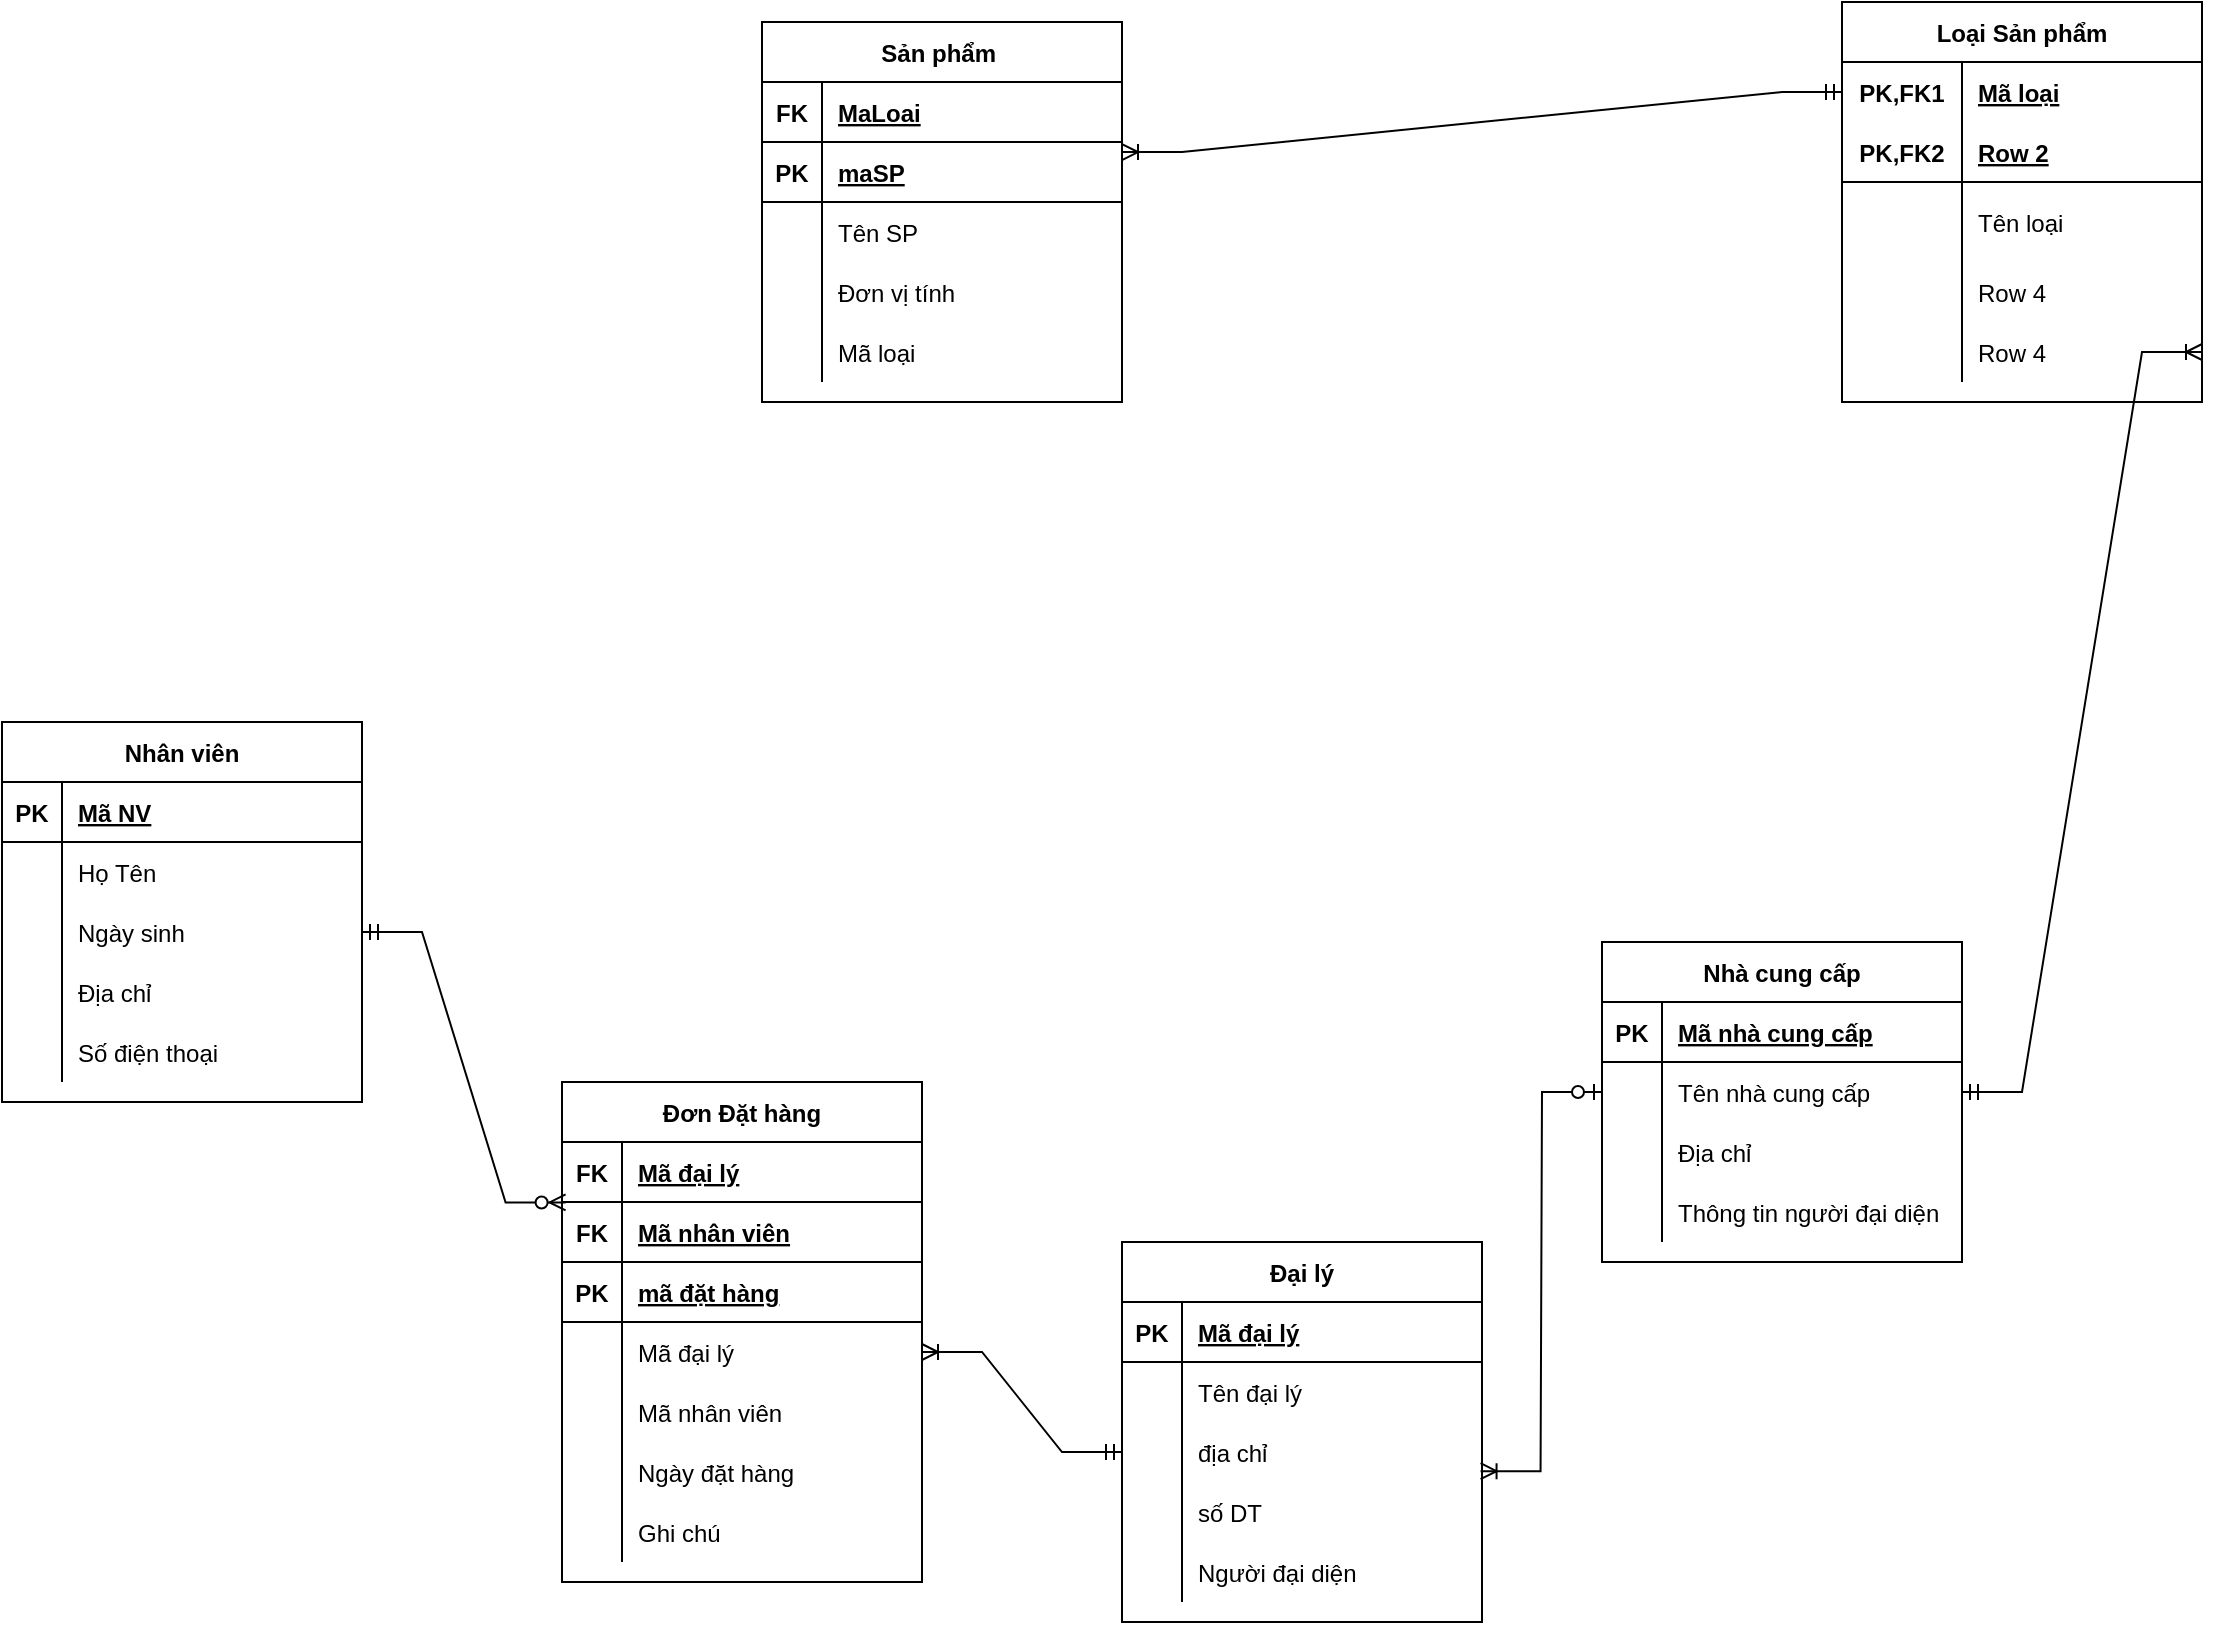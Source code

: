 <mxfile version="20.5.1" type="device"><diagram id="R2lEEEUBdFMjLlhIrx00" name="Page-1"><mxGraphModel dx="2071" dy="644" grid="1" gridSize="10" guides="1" tooltips="1" connect="1" arrows="1" fold="1" page="1" pageScale="1" pageWidth="850" pageHeight="1100" math="0" shadow="0" extFonts="Permanent Marker^https://fonts.googleapis.com/css?family=Permanent+Marker"><root><mxCell id="0"/><mxCell id="1" parent="0"/><mxCell id="mZVtKFO4BWT2HomTSNRm-1" value="Sản phẩm " style="shape=table;startSize=30;container=1;collapsible=1;childLayout=tableLayout;fixedRows=1;rowLines=0;fontStyle=1;align=center;resizeLast=1;" vertex="1" parent="1"><mxGeometry x="30" y="50" width="180" height="190" as="geometry"/></mxCell><mxCell id="mZVtKFO4BWT2HomTSNRm-43" style="shape=tableRow;horizontal=0;startSize=0;swimlaneHead=0;swimlaneBody=0;fillColor=none;collapsible=0;dropTarget=0;points=[[0,0.5],[1,0.5]];portConstraint=eastwest;top=0;left=0;right=0;bottom=1;" vertex="1" parent="mZVtKFO4BWT2HomTSNRm-1"><mxGeometry y="30" width="180" height="30" as="geometry"/></mxCell><mxCell id="mZVtKFO4BWT2HomTSNRm-44" value="FK" style="shape=partialRectangle;connectable=0;fillColor=none;top=0;left=0;bottom=0;right=0;fontStyle=1;overflow=hidden;" vertex="1" parent="mZVtKFO4BWT2HomTSNRm-43"><mxGeometry width="30" height="30" as="geometry"><mxRectangle width="30" height="30" as="alternateBounds"/></mxGeometry></mxCell><mxCell id="mZVtKFO4BWT2HomTSNRm-45" value="MaLoai" style="shape=partialRectangle;connectable=0;fillColor=none;top=0;left=0;bottom=0;right=0;align=left;spacingLeft=6;fontStyle=5;overflow=hidden;" vertex="1" parent="mZVtKFO4BWT2HomTSNRm-43"><mxGeometry x="30" width="150" height="30" as="geometry"><mxRectangle width="150" height="30" as="alternateBounds"/></mxGeometry></mxCell><mxCell id="mZVtKFO4BWT2HomTSNRm-2" value="" style="shape=tableRow;horizontal=0;startSize=0;swimlaneHead=0;swimlaneBody=0;fillColor=none;collapsible=0;dropTarget=0;points=[[0,0.5],[1,0.5]];portConstraint=eastwest;top=0;left=0;right=0;bottom=1;" vertex="1" parent="mZVtKFO4BWT2HomTSNRm-1"><mxGeometry y="60" width="180" height="30" as="geometry"/></mxCell><mxCell id="mZVtKFO4BWT2HomTSNRm-3" value="PK" style="shape=partialRectangle;connectable=0;fillColor=none;top=0;left=0;bottom=0;right=0;fontStyle=1;overflow=hidden;" vertex="1" parent="mZVtKFO4BWT2HomTSNRm-2"><mxGeometry width="30" height="30" as="geometry"><mxRectangle width="30" height="30" as="alternateBounds"/></mxGeometry></mxCell><mxCell id="mZVtKFO4BWT2HomTSNRm-4" value="maSP" style="shape=partialRectangle;connectable=0;fillColor=none;top=0;left=0;bottom=0;right=0;align=left;spacingLeft=6;fontStyle=5;overflow=hidden;" vertex="1" parent="mZVtKFO4BWT2HomTSNRm-2"><mxGeometry x="30" width="150" height="30" as="geometry"><mxRectangle width="150" height="30" as="alternateBounds"/></mxGeometry></mxCell><mxCell id="mZVtKFO4BWT2HomTSNRm-5" value="" style="shape=tableRow;horizontal=0;startSize=0;swimlaneHead=0;swimlaneBody=0;fillColor=none;collapsible=0;dropTarget=0;points=[[0,0.5],[1,0.5]];portConstraint=eastwest;top=0;left=0;right=0;bottom=0;" vertex="1" parent="mZVtKFO4BWT2HomTSNRm-1"><mxGeometry y="90" width="180" height="30" as="geometry"/></mxCell><mxCell id="mZVtKFO4BWT2HomTSNRm-6" value="" style="shape=partialRectangle;connectable=0;fillColor=none;top=0;left=0;bottom=0;right=0;editable=1;overflow=hidden;" vertex="1" parent="mZVtKFO4BWT2HomTSNRm-5"><mxGeometry width="30" height="30" as="geometry"><mxRectangle width="30" height="30" as="alternateBounds"/></mxGeometry></mxCell><mxCell id="mZVtKFO4BWT2HomTSNRm-7" value="Tên SP" style="shape=partialRectangle;connectable=0;fillColor=none;top=0;left=0;bottom=0;right=0;align=left;spacingLeft=6;overflow=hidden;" vertex="1" parent="mZVtKFO4BWT2HomTSNRm-5"><mxGeometry x="30" width="150" height="30" as="geometry"><mxRectangle width="150" height="30" as="alternateBounds"/></mxGeometry></mxCell><mxCell id="mZVtKFO4BWT2HomTSNRm-8" value="" style="shape=tableRow;horizontal=0;startSize=0;swimlaneHead=0;swimlaneBody=0;fillColor=none;collapsible=0;dropTarget=0;points=[[0,0.5],[1,0.5]];portConstraint=eastwest;top=0;left=0;right=0;bottom=0;" vertex="1" parent="mZVtKFO4BWT2HomTSNRm-1"><mxGeometry y="120" width="180" height="30" as="geometry"/></mxCell><mxCell id="mZVtKFO4BWT2HomTSNRm-9" value="" style="shape=partialRectangle;connectable=0;fillColor=none;top=0;left=0;bottom=0;right=0;editable=1;overflow=hidden;" vertex="1" parent="mZVtKFO4BWT2HomTSNRm-8"><mxGeometry width="30" height="30" as="geometry"><mxRectangle width="30" height="30" as="alternateBounds"/></mxGeometry></mxCell><mxCell id="mZVtKFO4BWT2HomTSNRm-10" value="Đơn vị tính" style="shape=partialRectangle;connectable=0;fillColor=none;top=0;left=0;bottom=0;right=0;align=left;spacingLeft=6;overflow=hidden;" vertex="1" parent="mZVtKFO4BWT2HomTSNRm-8"><mxGeometry x="30" width="150" height="30" as="geometry"><mxRectangle width="150" height="30" as="alternateBounds"/></mxGeometry></mxCell><mxCell id="mZVtKFO4BWT2HomTSNRm-11" value="" style="shape=tableRow;horizontal=0;startSize=0;swimlaneHead=0;swimlaneBody=0;fillColor=none;collapsible=0;dropTarget=0;points=[[0,0.5],[1,0.5]];portConstraint=eastwest;top=0;left=0;right=0;bottom=0;" vertex="1" parent="mZVtKFO4BWT2HomTSNRm-1"><mxGeometry y="150" width="180" height="30" as="geometry"/></mxCell><mxCell id="mZVtKFO4BWT2HomTSNRm-12" value="" style="shape=partialRectangle;connectable=0;fillColor=none;top=0;left=0;bottom=0;right=0;editable=1;overflow=hidden;" vertex="1" parent="mZVtKFO4BWT2HomTSNRm-11"><mxGeometry width="30" height="30" as="geometry"><mxRectangle width="30" height="30" as="alternateBounds"/></mxGeometry></mxCell><mxCell id="mZVtKFO4BWT2HomTSNRm-13" value="Mã loại" style="shape=partialRectangle;connectable=0;fillColor=none;top=0;left=0;bottom=0;right=0;align=left;spacingLeft=6;overflow=hidden;" vertex="1" parent="mZVtKFO4BWT2HomTSNRm-11"><mxGeometry x="30" width="150" height="30" as="geometry"><mxRectangle width="150" height="30" as="alternateBounds"/></mxGeometry></mxCell><mxCell id="mZVtKFO4BWT2HomTSNRm-14" value="Loại Sản phẩm" style="shape=table;startSize=30;container=1;collapsible=1;childLayout=tableLayout;fixedRows=1;rowLines=0;fontStyle=1;align=center;resizeLast=1;" vertex="1" parent="1"><mxGeometry x="570" y="40" width="180" height="200" as="geometry"/></mxCell><mxCell id="mZVtKFO4BWT2HomTSNRm-15" value="" style="shape=tableRow;horizontal=0;startSize=0;swimlaneHead=0;swimlaneBody=0;fillColor=none;collapsible=0;dropTarget=0;points=[[0,0.5],[1,0.5]];portConstraint=eastwest;top=0;left=0;right=0;bottom=0;" vertex="1" parent="mZVtKFO4BWT2HomTSNRm-14"><mxGeometry y="30" width="180" height="30" as="geometry"/></mxCell><mxCell id="mZVtKFO4BWT2HomTSNRm-16" value="PK,FK1" style="shape=partialRectangle;connectable=0;fillColor=none;top=0;left=0;bottom=0;right=0;fontStyle=1;overflow=hidden;" vertex="1" parent="mZVtKFO4BWT2HomTSNRm-15"><mxGeometry width="60" height="30" as="geometry"><mxRectangle width="60" height="30" as="alternateBounds"/></mxGeometry></mxCell><mxCell id="mZVtKFO4BWT2HomTSNRm-17" value="Mã loại" style="shape=partialRectangle;connectable=0;fillColor=none;top=0;left=0;bottom=0;right=0;align=left;spacingLeft=6;fontStyle=5;overflow=hidden;" vertex="1" parent="mZVtKFO4BWT2HomTSNRm-15"><mxGeometry x="60" width="120" height="30" as="geometry"><mxRectangle width="120" height="30" as="alternateBounds"/></mxGeometry></mxCell><mxCell id="mZVtKFO4BWT2HomTSNRm-18" value="" style="shape=tableRow;horizontal=0;startSize=0;swimlaneHead=0;swimlaneBody=0;fillColor=none;collapsible=0;dropTarget=0;points=[[0,0.5],[1,0.5]];portConstraint=eastwest;top=0;left=0;right=0;bottom=1;" vertex="1" parent="mZVtKFO4BWT2HomTSNRm-14"><mxGeometry y="60" width="180" height="30" as="geometry"/></mxCell><mxCell id="mZVtKFO4BWT2HomTSNRm-19" value="PK,FK2" style="shape=partialRectangle;connectable=0;fillColor=none;top=0;left=0;bottom=0;right=0;fontStyle=1;overflow=hidden;" vertex="1" parent="mZVtKFO4BWT2HomTSNRm-18"><mxGeometry width="60" height="30" as="geometry"><mxRectangle width="60" height="30" as="alternateBounds"/></mxGeometry></mxCell><mxCell id="mZVtKFO4BWT2HomTSNRm-20" value="Row 2" style="shape=partialRectangle;connectable=0;fillColor=none;top=0;left=0;bottom=0;right=0;align=left;spacingLeft=6;fontStyle=5;overflow=hidden;" vertex="1" parent="mZVtKFO4BWT2HomTSNRm-18"><mxGeometry x="60" width="120" height="30" as="geometry"><mxRectangle width="120" height="30" as="alternateBounds"/></mxGeometry></mxCell><mxCell id="mZVtKFO4BWT2HomTSNRm-21" value="" style="shape=tableRow;horizontal=0;startSize=0;swimlaneHead=0;swimlaneBody=0;fillColor=none;collapsible=0;dropTarget=0;points=[[0,0.5],[1,0.5]];portConstraint=eastwest;top=0;left=0;right=0;bottom=0;" vertex="1" parent="mZVtKFO4BWT2HomTSNRm-14"><mxGeometry y="90" width="180" height="40" as="geometry"/></mxCell><mxCell id="mZVtKFO4BWT2HomTSNRm-22" value="" style="shape=partialRectangle;connectable=0;fillColor=none;top=0;left=0;bottom=0;right=0;editable=1;overflow=hidden;" vertex="1" parent="mZVtKFO4BWT2HomTSNRm-21"><mxGeometry width="60" height="40" as="geometry"><mxRectangle width="60" height="40" as="alternateBounds"/></mxGeometry></mxCell><mxCell id="mZVtKFO4BWT2HomTSNRm-23" value="Tên loại" style="shape=partialRectangle;connectable=0;fillColor=none;top=0;left=0;bottom=0;right=0;align=left;spacingLeft=6;overflow=hidden;" vertex="1" parent="mZVtKFO4BWT2HomTSNRm-21"><mxGeometry x="60" width="120" height="40" as="geometry"><mxRectangle width="120" height="40" as="alternateBounds"/></mxGeometry></mxCell><mxCell id="mZVtKFO4BWT2HomTSNRm-64" value="" style="shape=tableRow;horizontal=0;startSize=0;swimlaneHead=0;swimlaneBody=0;fillColor=none;collapsible=0;dropTarget=0;points=[[0,0.5],[1,0.5]];portConstraint=eastwest;top=0;left=0;right=0;bottom=0;" vertex="1" parent="mZVtKFO4BWT2HomTSNRm-14"><mxGeometry y="130" width="180" height="30" as="geometry"/></mxCell><mxCell id="mZVtKFO4BWT2HomTSNRm-65" value="" style="shape=partialRectangle;connectable=0;fillColor=none;top=0;left=0;bottom=0;right=0;editable=1;overflow=hidden;" vertex="1" parent="mZVtKFO4BWT2HomTSNRm-64"><mxGeometry width="60" height="30" as="geometry"><mxRectangle width="60" height="30" as="alternateBounds"/></mxGeometry></mxCell><mxCell id="mZVtKFO4BWT2HomTSNRm-66" value="Row 4" style="shape=partialRectangle;connectable=0;fillColor=none;top=0;left=0;bottom=0;right=0;align=left;spacingLeft=6;overflow=hidden;" vertex="1" parent="mZVtKFO4BWT2HomTSNRm-64"><mxGeometry x="60" width="120" height="30" as="geometry"><mxRectangle width="120" height="30" as="alternateBounds"/></mxGeometry></mxCell><mxCell id="mZVtKFO4BWT2HomTSNRm-24" value="" style="shape=tableRow;horizontal=0;startSize=0;swimlaneHead=0;swimlaneBody=0;fillColor=none;collapsible=0;dropTarget=0;points=[[0,0.5],[1,0.5]];portConstraint=eastwest;top=0;left=0;right=0;bottom=0;" vertex="1" parent="mZVtKFO4BWT2HomTSNRm-14"><mxGeometry y="160" width="180" height="30" as="geometry"/></mxCell><mxCell id="mZVtKFO4BWT2HomTSNRm-25" value="" style="shape=partialRectangle;connectable=0;fillColor=none;top=0;left=0;bottom=0;right=0;editable=1;overflow=hidden;" vertex="1" parent="mZVtKFO4BWT2HomTSNRm-24"><mxGeometry width="60" height="30" as="geometry"><mxRectangle width="60" height="30" as="alternateBounds"/></mxGeometry></mxCell><mxCell id="mZVtKFO4BWT2HomTSNRm-26" value="Row 4" style="shape=partialRectangle;connectable=0;fillColor=none;top=0;left=0;bottom=0;right=0;align=left;spacingLeft=6;overflow=hidden;" vertex="1" parent="mZVtKFO4BWT2HomTSNRm-24"><mxGeometry x="60" width="120" height="30" as="geometry"><mxRectangle width="120" height="30" as="alternateBounds"/></mxGeometry></mxCell><mxCell id="mZVtKFO4BWT2HomTSNRm-46" value="" style="edgeStyle=entityRelationEdgeStyle;fontSize=12;html=1;endArrow=ERoneToMany;startArrow=ERmandOne;rounded=0;entryX=1;entryY=0.167;entryDx=0;entryDy=0;entryPerimeter=0;exitX=0;exitY=0.5;exitDx=0;exitDy=0;" edge="1" parent="1" source="mZVtKFO4BWT2HomTSNRm-15" target="mZVtKFO4BWT2HomTSNRm-2"><mxGeometry width="100" height="100" relative="1" as="geometry"><mxPoint x="410" y="290" as="sourcePoint"/><mxPoint x="510" y="190" as="targetPoint"/></mxGeometry></mxCell><mxCell id="mZVtKFO4BWT2HomTSNRm-47" value="Nhà cung cấp" style="shape=table;startSize=30;container=1;collapsible=1;childLayout=tableLayout;fixedRows=1;rowLines=0;fontStyle=1;align=center;resizeLast=1;" vertex="1" parent="1"><mxGeometry x="450" y="510" width="180" height="160" as="geometry"/></mxCell><mxCell id="mZVtKFO4BWT2HomTSNRm-48" value="" style="shape=tableRow;horizontal=0;startSize=0;swimlaneHead=0;swimlaneBody=0;fillColor=none;collapsible=0;dropTarget=0;points=[[0,0.5],[1,0.5]];portConstraint=eastwest;top=0;left=0;right=0;bottom=1;" vertex="1" parent="mZVtKFO4BWT2HomTSNRm-47"><mxGeometry y="30" width="180" height="30" as="geometry"/></mxCell><mxCell id="mZVtKFO4BWT2HomTSNRm-49" value="PK" style="shape=partialRectangle;connectable=0;fillColor=none;top=0;left=0;bottom=0;right=0;fontStyle=1;overflow=hidden;" vertex="1" parent="mZVtKFO4BWT2HomTSNRm-48"><mxGeometry width="30" height="30" as="geometry"><mxRectangle width="30" height="30" as="alternateBounds"/></mxGeometry></mxCell><mxCell id="mZVtKFO4BWT2HomTSNRm-50" value="Mã nhà cung cấp" style="shape=partialRectangle;connectable=0;fillColor=none;top=0;left=0;bottom=0;right=0;align=left;spacingLeft=6;fontStyle=5;overflow=hidden;" vertex="1" parent="mZVtKFO4BWT2HomTSNRm-48"><mxGeometry x="30" width="150" height="30" as="geometry"><mxRectangle width="150" height="30" as="alternateBounds"/></mxGeometry></mxCell><mxCell id="mZVtKFO4BWT2HomTSNRm-51" value="" style="shape=tableRow;horizontal=0;startSize=0;swimlaneHead=0;swimlaneBody=0;fillColor=none;collapsible=0;dropTarget=0;points=[[0,0.5],[1,0.5]];portConstraint=eastwest;top=0;left=0;right=0;bottom=0;" vertex="1" parent="mZVtKFO4BWT2HomTSNRm-47"><mxGeometry y="60" width="180" height="30" as="geometry"/></mxCell><mxCell id="mZVtKFO4BWT2HomTSNRm-52" value="" style="shape=partialRectangle;connectable=0;fillColor=none;top=0;left=0;bottom=0;right=0;editable=1;overflow=hidden;" vertex="1" parent="mZVtKFO4BWT2HomTSNRm-51"><mxGeometry width="30" height="30" as="geometry"><mxRectangle width="30" height="30" as="alternateBounds"/></mxGeometry></mxCell><mxCell id="mZVtKFO4BWT2HomTSNRm-53" value="Tên nhà cung cấp" style="shape=partialRectangle;connectable=0;fillColor=none;top=0;left=0;bottom=0;right=0;align=left;spacingLeft=6;overflow=hidden;" vertex="1" parent="mZVtKFO4BWT2HomTSNRm-51"><mxGeometry x="30" width="150" height="30" as="geometry"><mxRectangle width="150" height="30" as="alternateBounds"/></mxGeometry></mxCell><mxCell id="mZVtKFO4BWT2HomTSNRm-54" value="" style="shape=tableRow;horizontal=0;startSize=0;swimlaneHead=0;swimlaneBody=0;fillColor=none;collapsible=0;dropTarget=0;points=[[0,0.5],[1,0.5]];portConstraint=eastwest;top=0;left=0;right=0;bottom=0;" vertex="1" parent="mZVtKFO4BWT2HomTSNRm-47"><mxGeometry y="90" width="180" height="30" as="geometry"/></mxCell><mxCell id="mZVtKFO4BWT2HomTSNRm-55" value="" style="shape=partialRectangle;connectable=0;fillColor=none;top=0;left=0;bottom=0;right=0;editable=1;overflow=hidden;" vertex="1" parent="mZVtKFO4BWT2HomTSNRm-54"><mxGeometry width="30" height="30" as="geometry"><mxRectangle width="30" height="30" as="alternateBounds"/></mxGeometry></mxCell><mxCell id="mZVtKFO4BWT2HomTSNRm-56" value="Địa chỉ" style="shape=partialRectangle;connectable=0;fillColor=none;top=0;left=0;bottom=0;right=0;align=left;spacingLeft=6;overflow=hidden;" vertex="1" parent="mZVtKFO4BWT2HomTSNRm-54"><mxGeometry x="30" width="150" height="30" as="geometry"><mxRectangle width="150" height="30" as="alternateBounds"/></mxGeometry></mxCell><mxCell id="mZVtKFO4BWT2HomTSNRm-57" value="" style="shape=tableRow;horizontal=0;startSize=0;swimlaneHead=0;swimlaneBody=0;fillColor=none;collapsible=0;dropTarget=0;points=[[0,0.5],[1,0.5]];portConstraint=eastwest;top=0;left=0;right=0;bottom=0;" vertex="1" parent="mZVtKFO4BWT2HomTSNRm-47"><mxGeometry y="120" width="180" height="30" as="geometry"/></mxCell><mxCell id="mZVtKFO4BWT2HomTSNRm-58" value="" style="shape=partialRectangle;connectable=0;fillColor=none;top=0;left=0;bottom=0;right=0;editable=1;overflow=hidden;" vertex="1" parent="mZVtKFO4BWT2HomTSNRm-57"><mxGeometry width="30" height="30" as="geometry"><mxRectangle width="30" height="30" as="alternateBounds"/></mxGeometry></mxCell><mxCell id="mZVtKFO4BWT2HomTSNRm-59" value="Thông tin người đại diện" style="shape=partialRectangle;connectable=0;fillColor=none;top=0;left=0;bottom=0;right=0;align=left;spacingLeft=6;overflow=hidden;" vertex="1" parent="mZVtKFO4BWT2HomTSNRm-57"><mxGeometry x="30" width="150" height="30" as="geometry"><mxRectangle width="150" height="30" as="alternateBounds"/></mxGeometry></mxCell><mxCell id="mZVtKFO4BWT2HomTSNRm-63" value="" style="edgeStyle=entityRelationEdgeStyle;fontSize=12;html=1;endArrow=ERoneToMany;startArrow=ERmandOne;rounded=0;entryX=1;entryY=0.5;entryDx=0;entryDy=0;exitX=1;exitY=0.5;exitDx=0;exitDy=0;" edge="1" parent="1" source="mZVtKFO4BWT2HomTSNRm-51" target="mZVtKFO4BWT2HomTSNRm-24"><mxGeometry width="100" height="100" relative="1" as="geometry"><mxPoint x="700" y="360" as="sourcePoint"/><mxPoint x="490" y="190" as="targetPoint"/></mxGeometry></mxCell><mxCell id="mZVtKFO4BWT2HomTSNRm-67" value="Đại lý" style="shape=table;startSize=30;container=1;collapsible=1;childLayout=tableLayout;fixedRows=1;rowLines=0;fontStyle=1;align=center;resizeLast=1;" vertex="1" parent="1"><mxGeometry x="210" y="660" width="180" height="190" as="geometry"/></mxCell><mxCell id="mZVtKFO4BWT2HomTSNRm-68" value="" style="shape=tableRow;horizontal=0;startSize=0;swimlaneHead=0;swimlaneBody=0;fillColor=none;collapsible=0;dropTarget=0;points=[[0,0.5],[1,0.5]];portConstraint=eastwest;top=0;left=0;right=0;bottom=1;" vertex="1" parent="mZVtKFO4BWT2HomTSNRm-67"><mxGeometry y="30" width="180" height="30" as="geometry"/></mxCell><mxCell id="mZVtKFO4BWT2HomTSNRm-69" value="PK" style="shape=partialRectangle;connectable=0;fillColor=none;top=0;left=0;bottom=0;right=0;fontStyle=1;overflow=hidden;" vertex="1" parent="mZVtKFO4BWT2HomTSNRm-68"><mxGeometry width="30" height="30" as="geometry"><mxRectangle width="30" height="30" as="alternateBounds"/></mxGeometry></mxCell><mxCell id="mZVtKFO4BWT2HomTSNRm-70" value="Mã đại lý" style="shape=partialRectangle;connectable=0;fillColor=none;top=0;left=0;bottom=0;right=0;align=left;spacingLeft=6;fontStyle=5;overflow=hidden;" vertex="1" parent="mZVtKFO4BWT2HomTSNRm-68"><mxGeometry x="30" width="150" height="30" as="geometry"><mxRectangle width="150" height="30" as="alternateBounds"/></mxGeometry></mxCell><mxCell id="mZVtKFO4BWT2HomTSNRm-71" value="" style="shape=tableRow;horizontal=0;startSize=0;swimlaneHead=0;swimlaneBody=0;fillColor=none;collapsible=0;dropTarget=0;points=[[0,0.5],[1,0.5]];portConstraint=eastwest;top=0;left=0;right=0;bottom=0;" vertex="1" parent="mZVtKFO4BWT2HomTSNRm-67"><mxGeometry y="60" width="180" height="30" as="geometry"/></mxCell><mxCell id="mZVtKFO4BWT2HomTSNRm-72" value="" style="shape=partialRectangle;connectable=0;fillColor=none;top=0;left=0;bottom=0;right=0;editable=1;overflow=hidden;" vertex="1" parent="mZVtKFO4BWT2HomTSNRm-71"><mxGeometry width="30" height="30" as="geometry"><mxRectangle width="30" height="30" as="alternateBounds"/></mxGeometry></mxCell><mxCell id="mZVtKFO4BWT2HomTSNRm-73" value="Tên đại lý" style="shape=partialRectangle;connectable=0;fillColor=none;top=0;left=0;bottom=0;right=0;align=left;spacingLeft=6;overflow=hidden;" vertex="1" parent="mZVtKFO4BWT2HomTSNRm-71"><mxGeometry x="30" width="150" height="30" as="geometry"><mxRectangle width="150" height="30" as="alternateBounds"/></mxGeometry></mxCell><mxCell id="mZVtKFO4BWT2HomTSNRm-74" value="" style="shape=tableRow;horizontal=0;startSize=0;swimlaneHead=0;swimlaneBody=0;fillColor=none;collapsible=0;dropTarget=0;points=[[0,0.5],[1,0.5]];portConstraint=eastwest;top=0;left=0;right=0;bottom=0;" vertex="1" parent="mZVtKFO4BWT2HomTSNRm-67"><mxGeometry y="90" width="180" height="30" as="geometry"/></mxCell><mxCell id="mZVtKFO4BWT2HomTSNRm-75" value="" style="shape=partialRectangle;connectable=0;fillColor=none;top=0;left=0;bottom=0;right=0;editable=1;overflow=hidden;" vertex="1" parent="mZVtKFO4BWT2HomTSNRm-74"><mxGeometry width="30" height="30" as="geometry"><mxRectangle width="30" height="30" as="alternateBounds"/></mxGeometry></mxCell><mxCell id="mZVtKFO4BWT2HomTSNRm-76" value="địa chỉ " style="shape=partialRectangle;connectable=0;fillColor=none;top=0;left=0;bottom=0;right=0;align=left;spacingLeft=6;overflow=hidden;" vertex="1" parent="mZVtKFO4BWT2HomTSNRm-74"><mxGeometry x="30" width="150" height="30" as="geometry"><mxRectangle width="150" height="30" as="alternateBounds"/></mxGeometry></mxCell><mxCell id="mZVtKFO4BWT2HomTSNRm-77" value="" style="shape=tableRow;horizontal=0;startSize=0;swimlaneHead=0;swimlaneBody=0;fillColor=none;collapsible=0;dropTarget=0;points=[[0,0.5],[1,0.5]];portConstraint=eastwest;top=0;left=0;right=0;bottom=0;" vertex="1" parent="mZVtKFO4BWT2HomTSNRm-67"><mxGeometry y="120" width="180" height="30" as="geometry"/></mxCell><mxCell id="mZVtKFO4BWT2HomTSNRm-78" value="" style="shape=partialRectangle;connectable=0;fillColor=none;top=0;left=0;bottom=0;right=0;editable=1;overflow=hidden;" vertex="1" parent="mZVtKFO4BWT2HomTSNRm-77"><mxGeometry width="30" height="30" as="geometry"><mxRectangle width="30" height="30" as="alternateBounds"/></mxGeometry></mxCell><mxCell id="mZVtKFO4BWT2HomTSNRm-79" value="số DT" style="shape=partialRectangle;connectable=0;fillColor=none;top=0;left=0;bottom=0;right=0;align=left;spacingLeft=6;overflow=hidden;" vertex="1" parent="mZVtKFO4BWT2HomTSNRm-77"><mxGeometry x="30" width="150" height="30" as="geometry"><mxRectangle width="150" height="30" as="alternateBounds"/></mxGeometry></mxCell><mxCell id="mZVtKFO4BWT2HomTSNRm-80" style="shape=tableRow;horizontal=0;startSize=0;swimlaneHead=0;swimlaneBody=0;fillColor=none;collapsible=0;dropTarget=0;points=[[0,0.5],[1,0.5]];portConstraint=eastwest;top=0;left=0;right=0;bottom=0;" vertex="1" parent="mZVtKFO4BWT2HomTSNRm-67"><mxGeometry y="150" width="180" height="30" as="geometry"/></mxCell><mxCell id="mZVtKFO4BWT2HomTSNRm-81" style="shape=partialRectangle;connectable=0;fillColor=none;top=0;left=0;bottom=0;right=0;editable=1;overflow=hidden;" vertex="1" parent="mZVtKFO4BWT2HomTSNRm-80"><mxGeometry width="30" height="30" as="geometry"><mxRectangle width="30" height="30" as="alternateBounds"/></mxGeometry></mxCell><mxCell id="mZVtKFO4BWT2HomTSNRm-82" value="Người đại diện" style="shape=partialRectangle;connectable=0;fillColor=none;top=0;left=0;bottom=0;right=0;align=left;spacingLeft=6;overflow=hidden;" vertex="1" parent="mZVtKFO4BWT2HomTSNRm-80"><mxGeometry x="30" width="150" height="30" as="geometry"><mxRectangle width="150" height="30" as="alternateBounds"/></mxGeometry></mxCell><mxCell id="mZVtKFO4BWT2HomTSNRm-83" value="" style="edgeStyle=entityRelationEdgeStyle;fontSize=12;html=1;endArrow=ERoneToMany;startArrow=ERzeroToOne;rounded=0;entryX=0.996;entryY=0.82;entryDx=0;entryDy=0;entryPerimeter=0;exitX=0;exitY=0.5;exitDx=0;exitDy=0;" edge="1" parent="1" source="mZVtKFO4BWT2HomTSNRm-51" target="mZVtKFO4BWT2HomTSNRm-74"><mxGeometry width="100" height="100" relative="1" as="geometry"><mxPoint x="410" y="480" as="sourcePoint"/><mxPoint x="510" y="380" as="targetPoint"/></mxGeometry></mxCell><mxCell id="mZVtKFO4BWT2HomTSNRm-84" value="Nhân viên" style="shape=table;startSize=30;container=1;collapsible=1;childLayout=tableLayout;fixedRows=1;rowLines=0;fontStyle=1;align=center;resizeLast=1;" vertex="1" parent="1"><mxGeometry x="-350" y="400" width="180" height="190" as="geometry"/></mxCell><mxCell id="mZVtKFO4BWT2HomTSNRm-85" value="" style="shape=tableRow;horizontal=0;startSize=0;swimlaneHead=0;swimlaneBody=0;fillColor=none;collapsible=0;dropTarget=0;points=[[0,0.5],[1,0.5]];portConstraint=eastwest;top=0;left=0;right=0;bottom=1;" vertex="1" parent="mZVtKFO4BWT2HomTSNRm-84"><mxGeometry y="30" width="180" height="30" as="geometry"/></mxCell><mxCell id="mZVtKFO4BWT2HomTSNRm-86" value="PK" style="shape=partialRectangle;connectable=0;fillColor=none;top=0;left=0;bottom=0;right=0;fontStyle=1;overflow=hidden;" vertex="1" parent="mZVtKFO4BWT2HomTSNRm-85"><mxGeometry width="30" height="30" as="geometry"><mxRectangle width="30" height="30" as="alternateBounds"/></mxGeometry></mxCell><mxCell id="mZVtKFO4BWT2HomTSNRm-87" value="Mã NV" style="shape=partialRectangle;connectable=0;fillColor=none;top=0;left=0;bottom=0;right=0;align=left;spacingLeft=6;fontStyle=5;overflow=hidden;" vertex="1" parent="mZVtKFO4BWT2HomTSNRm-85"><mxGeometry x="30" width="150" height="30" as="geometry"><mxRectangle width="150" height="30" as="alternateBounds"/></mxGeometry></mxCell><mxCell id="mZVtKFO4BWT2HomTSNRm-88" value="" style="shape=tableRow;horizontal=0;startSize=0;swimlaneHead=0;swimlaneBody=0;fillColor=none;collapsible=0;dropTarget=0;points=[[0,0.5],[1,0.5]];portConstraint=eastwest;top=0;left=0;right=0;bottom=0;" vertex="1" parent="mZVtKFO4BWT2HomTSNRm-84"><mxGeometry y="60" width="180" height="30" as="geometry"/></mxCell><mxCell id="mZVtKFO4BWT2HomTSNRm-89" value="" style="shape=partialRectangle;connectable=0;fillColor=none;top=0;left=0;bottom=0;right=0;editable=1;overflow=hidden;" vertex="1" parent="mZVtKFO4BWT2HomTSNRm-88"><mxGeometry width="30" height="30" as="geometry"><mxRectangle width="30" height="30" as="alternateBounds"/></mxGeometry></mxCell><mxCell id="mZVtKFO4BWT2HomTSNRm-90" value="Họ Tên" style="shape=partialRectangle;connectable=0;fillColor=none;top=0;left=0;bottom=0;right=0;align=left;spacingLeft=6;overflow=hidden;" vertex="1" parent="mZVtKFO4BWT2HomTSNRm-88"><mxGeometry x="30" width="150" height="30" as="geometry"><mxRectangle width="150" height="30" as="alternateBounds"/></mxGeometry></mxCell><mxCell id="mZVtKFO4BWT2HomTSNRm-91" value="" style="shape=tableRow;horizontal=0;startSize=0;swimlaneHead=0;swimlaneBody=0;fillColor=none;collapsible=0;dropTarget=0;points=[[0,0.5],[1,0.5]];portConstraint=eastwest;top=0;left=0;right=0;bottom=0;" vertex="1" parent="mZVtKFO4BWT2HomTSNRm-84"><mxGeometry y="90" width="180" height="30" as="geometry"/></mxCell><mxCell id="mZVtKFO4BWT2HomTSNRm-92" value="" style="shape=partialRectangle;connectable=0;fillColor=none;top=0;left=0;bottom=0;right=0;editable=1;overflow=hidden;" vertex="1" parent="mZVtKFO4BWT2HomTSNRm-91"><mxGeometry width="30" height="30" as="geometry"><mxRectangle width="30" height="30" as="alternateBounds"/></mxGeometry></mxCell><mxCell id="mZVtKFO4BWT2HomTSNRm-93" value="Ngày sinh" style="shape=partialRectangle;connectable=0;fillColor=none;top=0;left=0;bottom=0;right=0;align=left;spacingLeft=6;overflow=hidden;" vertex="1" parent="mZVtKFO4BWT2HomTSNRm-91"><mxGeometry x="30" width="150" height="30" as="geometry"><mxRectangle width="150" height="30" as="alternateBounds"/></mxGeometry></mxCell><mxCell id="mZVtKFO4BWT2HomTSNRm-94" value="" style="shape=tableRow;horizontal=0;startSize=0;swimlaneHead=0;swimlaneBody=0;fillColor=none;collapsible=0;dropTarget=0;points=[[0,0.5],[1,0.5]];portConstraint=eastwest;top=0;left=0;right=0;bottom=0;" vertex="1" parent="mZVtKFO4BWT2HomTSNRm-84"><mxGeometry y="120" width="180" height="30" as="geometry"/></mxCell><mxCell id="mZVtKFO4BWT2HomTSNRm-95" value="" style="shape=partialRectangle;connectable=0;fillColor=none;top=0;left=0;bottom=0;right=0;editable=1;overflow=hidden;" vertex="1" parent="mZVtKFO4BWT2HomTSNRm-94"><mxGeometry width="30" height="30" as="geometry"><mxRectangle width="30" height="30" as="alternateBounds"/></mxGeometry></mxCell><mxCell id="mZVtKFO4BWT2HomTSNRm-96" value="Địa chỉ" style="shape=partialRectangle;connectable=0;fillColor=none;top=0;left=0;bottom=0;right=0;align=left;spacingLeft=6;overflow=hidden;" vertex="1" parent="mZVtKFO4BWT2HomTSNRm-94"><mxGeometry x="30" width="150" height="30" as="geometry"><mxRectangle width="150" height="30" as="alternateBounds"/></mxGeometry></mxCell><mxCell id="mZVtKFO4BWT2HomTSNRm-97" style="shape=tableRow;horizontal=0;startSize=0;swimlaneHead=0;swimlaneBody=0;fillColor=none;collapsible=0;dropTarget=0;points=[[0,0.5],[1,0.5]];portConstraint=eastwest;top=0;left=0;right=0;bottom=0;" vertex="1" parent="mZVtKFO4BWT2HomTSNRm-84"><mxGeometry y="150" width="180" height="30" as="geometry"/></mxCell><mxCell id="mZVtKFO4BWT2HomTSNRm-98" style="shape=partialRectangle;connectable=0;fillColor=none;top=0;left=0;bottom=0;right=0;editable=1;overflow=hidden;" vertex="1" parent="mZVtKFO4BWT2HomTSNRm-97"><mxGeometry width="30" height="30" as="geometry"><mxRectangle width="30" height="30" as="alternateBounds"/></mxGeometry></mxCell><mxCell id="mZVtKFO4BWT2HomTSNRm-99" value="Số điện thoại" style="shape=partialRectangle;connectable=0;fillColor=none;top=0;left=0;bottom=0;right=0;align=left;spacingLeft=6;overflow=hidden;" vertex="1" parent="mZVtKFO4BWT2HomTSNRm-97"><mxGeometry x="30" width="150" height="30" as="geometry"><mxRectangle width="150" height="30" as="alternateBounds"/></mxGeometry></mxCell><mxCell id="mZVtKFO4BWT2HomTSNRm-100" value="Đơn Đặt hàng" style="shape=table;startSize=30;container=1;collapsible=1;childLayout=tableLayout;fixedRows=1;rowLines=0;fontStyle=1;align=center;resizeLast=1;" vertex="1" parent="1"><mxGeometry x="-70" y="580" width="180" height="250" as="geometry"/></mxCell><mxCell id="mZVtKFO4BWT2HomTSNRm-149" style="shape=tableRow;horizontal=0;startSize=0;swimlaneHead=0;swimlaneBody=0;fillColor=none;collapsible=0;dropTarget=0;points=[[0,0.5],[1,0.5]];portConstraint=eastwest;top=0;left=0;right=0;bottom=1;" vertex="1" parent="mZVtKFO4BWT2HomTSNRm-100"><mxGeometry y="30" width="180" height="30" as="geometry"/></mxCell><mxCell id="mZVtKFO4BWT2HomTSNRm-150" value="FK" style="shape=partialRectangle;connectable=0;fillColor=none;top=0;left=0;bottom=0;right=0;fontStyle=1;overflow=hidden;" vertex="1" parent="mZVtKFO4BWT2HomTSNRm-149"><mxGeometry width="30" height="30" as="geometry"><mxRectangle width="30" height="30" as="alternateBounds"/></mxGeometry></mxCell><mxCell id="mZVtKFO4BWT2HomTSNRm-151" value="Mã đại lý" style="shape=partialRectangle;connectable=0;fillColor=none;top=0;left=0;bottom=0;right=0;align=left;spacingLeft=6;fontStyle=5;overflow=hidden;" vertex="1" parent="mZVtKFO4BWT2HomTSNRm-149"><mxGeometry x="30" width="150" height="30" as="geometry"><mxRectangle width="150" height="30" as="alternateBounds"/></mxGeometry></mxCell><mxCell id="mZVtKFO4BWT2HomTSNRm-124" style="shape=tableRow;horizontal=0;startSize=0;swimlaneHead=0;swimlaneBody=0;fillColor=none;collapsible=0;dropTarget=0;points=[[0,0.5],[1,0.5]];portConstraint=eastwest;top=0;left=0;right=0;bottom=1;" vertex="1" parent="mZVtKFO4BWT2HomTSNRm-100"><mxGeometry y="60" width="180" height="30" as="geometry"/></mxCell><mxCell id="mZVtKFO4BWT2HomTSNRm-125" value="FK" style="shape=partialRectangle;connectable=0;fillColor=none;top=0;left=0;bottom=0;right=0;fontStyle=1;overflow=hidden;" vertex="1" parent="mZVtKFO4BWT2HomTSNRm-124"><mxGeometry width="30" height="30" as="geometry"><mxRectangle width="30" height="30" as="alternateBounds"/></mxGeometry></mxCell><mxCell id="mZVtKFO4BWT2HomTSNRm-126" value="Mã nhân viên" style="shape=partialRectangle;connectable=0;fillColor=none;top=0;left=0;bottom=0;right=0;align=left;spacingLeft=6;fontStyle=5;overflow=hidden;" vertex="1" parent="mZVtKFO4BWT2HomTSNRm-124"><mxGeometry x="30" width="150" height="30" as="geometry"><mxRectangle width="150" height="30" as="alternateBounds"/></mxGeometry></mxCell><mxCell id="mZVtKFO4BWT2HomTSNRm-101" value="" style="shape=tableRow;horizontal=0;startSize=0;swimlaneHead=0;swimlaneBody=0;fillColor=none;collapsible=0;dropTarget=0;points=[[0,0.5],[1,0.5]];portConstraint=eastwest;top=0;left=0;right=0;bottom=1;" vertex="1" parent="mZVtKFO4BWT2HomTSNRm-100"><mxGeometry y="90" width="180" height="30" as="geometry"/></mxCell><mxCell id="mZVtKFO4BWT2HomTSNRm-102" value="PK" style="shape=partialRectangle;connectable=0;fillColor=none;top=0;left=0;bottom=0;right=0;fontStyle=1;overflow=hidden;" vertex="1" parent="mZVtKFO4BWT2HomTSNRm-101"><mxGeometry width="30" height="30" as="geometry"><mxRectangle width="30" height="30" as="alternateBounds"/></mxGeometry></mxCell><mxCell id="mZVtKFO4BWT2HomTSNRm-103" value="mã đặt hàng" style="shape=partialRectangle;connectable=0;fillColor=none;top=0;left=0;bottom=0;right=0;align=left;spacingLeft=6;fontStyle=5;overflow=hidden;" vertex="1" parent="mZVtKFO4BWT2HomTSNRm-101"><mxGeometry x="30" width="150" height="30" as="geometry"><mxRectangle width="150" height="30" as="alternateBounds"/></mxGeometry></mxCell><mxCell id="mZVtKFO4BWT2HomTSNRm-104" value="" style="shape=tableRow;horizontal=0;startSize=0;swimlaneHead=0;swimlaneBody=0;fillColor=none;collapsible=0;dropTarget=0;points=[[0,0.5],[1,0.5]];portConstraint=eastwest;top=0;left=0;right=0;bottom=0;" vertex="1" parent="mZVtKFO4BWT2HomTSNRm-100"><mxGeometry y="120" width="180" height="30" as="geometry"/></mxCell><mxCell id="mZVtKFO4BWT2HomTSNRm-105" value="" style="shape=partialRectangle;connectable=0;fillColor=none;top=0;left=0;bottom=0;right=0;editable=1;overflow=hidden;" vertex="1" parent="mZVtKFO4BWT2HomTSNRm-104"><mxGeometry width="30" height="30" as="geometry"><mxRectangle width="30" height="30" as="alternateBounds"/></mxGeometry></mxCell><mxCell id="mZVtKFO4BWT2HomTSNRm-106" value="Mã đại lý    " style="shape=partialRectangle;connectable=0;fillColor=none;top=0;left=0;bottom=0;right=0;align=left;spacingLeft=6;overflow=hidden;" vertex="1" parent="mZVtKFO4BWT2HomTSNRm-104"><mxGeometry x="30" width="150" height="30" as="geometry"><mxRectangle width="150" height="30" as="alternateBounds"/></mxGeometry></mxCell><mxCell id="mZVtKFO4BWT2HomTSNRm-107" value="" style="shape=tableRow;horizontal=0;startSize=0;swimlaneHead=0;swimlaneBody=0;fillColor=none;collapsible=0;dropTarget=0;points=[[0,0.5],[1,0.5]];portConstraint=eastwest;top=0;left=0;right=0;bottom=0;" vertex="1" parent="mZVtKFO4BWT2HomTSNRm-100"><mxGeometry y="150" width="180" height="30" as="geometry"/></mxCell><mxCell id="mZVtKFO4BWT2HomTSNRm-108" value="" style="shape=partialRectangle;connectable=0;fillColor=none;top=0;left=0;bottom=0;right=0;editable=1;overflow=hidden;" vertex="1" parent="mZVtKFO4BWT2HomTSNRm-107"><mxGeometry width="30" height="30" as="geometry"><mxRectangle width="30" height="30" as="alternateBounds"/></mxGeometry></mxCell><mxCell id="mZVtKFO4BWT2HomTSNRm-109" value="Mã nhân viên" style="shape=partialRectangle;connectable=0;fillColor=none;top=0;left=0;bottom=0;right=0;align=left;spacingLeft=6;overflow=hidden;" vertex="1" parent="mZVtKFO4BWT2HomTSNRm-107"><mxGeometry x="30" width="150" height="30" as="geometry"><mxRectangle width="150" height="30" as="alternateBounds"/></mxGeometry></mxCell><mxCell id="mZVtKFO4BWT2HomTSNRm-110" value="" style="shape=tableRow;horizontal=0;startSize=0;swimlaneHead=0;swimlaneBody=0;fillColor=none;collapsible=0;dropTarget=0;points=[[0,0.5],[1,0.5]];portConstraint=eastwest;top=0;left=0;right=0;bottom=0;" vertex="1" parent="mZVtKFO4BWT2HomTSNRm-100"><mxGeometry y="180" width="180" height="30" as="geometry"/></mxCell><mxCell id="mZVtKFO4BWT2HomTSNRm-111" value="" style="shape=partialRectangle;connectable=0;fillColor=none;top=0;left=0;bottom=0;right=0;editable=1;overflow=hidden;" vertex="1" parent="mZVtKFO4BWT2HomTSNRm-110"><mxGeometry width="30" height="30" as="geometry"><mxRectangle width="30" height="30" as="alternateBounds"/></mxGeometry></mxCell><mxCell id="mZVtKFO4BWT2HomTSNRm-112" value="Ngày đặt hàng" style="shape=partialRectangle;connectable=0;fillColor=none;top=0;left=0;bottom=0;right=0;align=left;spacingLeft=6;overflow=hidden;" vertex="1" parent="mZVtKFO4BWT2HomTSNRm-110"><mxGeometry x="30" width="150" height="30" as="geometry"><mxRectangle width="150" height="30" as="alternateBounds"/></mxGeometry></mxCell><mxCell id="mZVtKFO4BWT2HomTSNRm-113" style="shape=tableRow;horizontal=0;startSize=0;swimlaneHead=0;swimlaneBody=0;fillColor=none;collapsible=0;dropTarget=0;points=[[0,0.5],[1,0.5]];portConstraint=eastwest;top=0;left=0;right=0;bottom=0;" vertex="1" parent="mZVtKFO4BWT2HomTSNRm-100"><mxGeometry y="210" width="180" height="30" as="geometry"/></mxCell><mxCell id="mZVtKFO4BWT2HomTSNRm-114" style="shape=partialRectangle;connectable=0;fillColor=none;top=0;left=0;bottom=0;right=0;editable=1;overflow=hidden;" vertex="1" parent="mZVtKFO4BWT2HomTSNRm-113"><mxGeometry width="30" height="30" as="geometry"><mxRectangle width="30" height="30" as="alternateBounds"/></mxGeometry></mxCell><mxCell id="mZVtKFO4BWT2HomTSNRm-115" value="Ghi chú" style="shape=partialRectangle;connectable=0;fillColor=none;top=0;left=0;bottom=0;right=0;align=left;spacingLeft=6;overflow=hidden;" vertex="1" parent="mZVtKFO4BWT2HomTSNRm-113"><mxGeometry x="30" width="150" height="30" as="geometry"><mxRectangle width="150" height="30" as="alternateBounds"/></mxGeometry></mxCell><mxCell id="mZVtKFO4BWT2HomTSNRm-127" value="" style="edgeStyle=entityRelationEdgeStyle;fontSize=12;html=1;endArrow=ERzeroToMany;startArrow=ERmandOne;rounded=0;entryX=0.01;entryY=0.008;entryDx=0;entryDy=0;exitX=1;exitY=0.5;exitDx=0;exitDy=0;entryPerimeter=0;" edge="1" parent="1" source="mZVtKFO4BWT2HomTSNRm-91" target="mZVtKFO4BWT2HomTSNRm-124"><mxGeometry width="100" height="100" relative="1" as="geometry"><mxPoint x="-160" y="560" as="sourcePoint"/><mxPoint x="-60" y="460" as="targetPoint"/></mxGeometry></mxCell><mxCell id="mZVtKFO4BWT2HomTSNRm-152" value="" style="edgeStyle=entityRelationEdgeStyle;fontSize=12;html=1;endArrow=ERoneToMany;startArrow=ERmandOne;rounded=0;entryX=1;entryY=0.5;entryDx=0;entryDy=0;exitX=0;exitY=0.5;exitDx=0;exitDy=0;" edge="1" parent="1" source="mZVtKFO4BWT2HomTSNRm-74" target="mZVtKFO4BWT2HomTSNRm-104"><mxGeometry width="100" height="100" relative="1" as="geometry"><mxPoint x="200" y="630" as="sourcePoint"/><mxPoint x="300" y="530" as="targetPoint"/></mxGeometry></mxCell></root></mxGraphModel></diagram></mxfile>